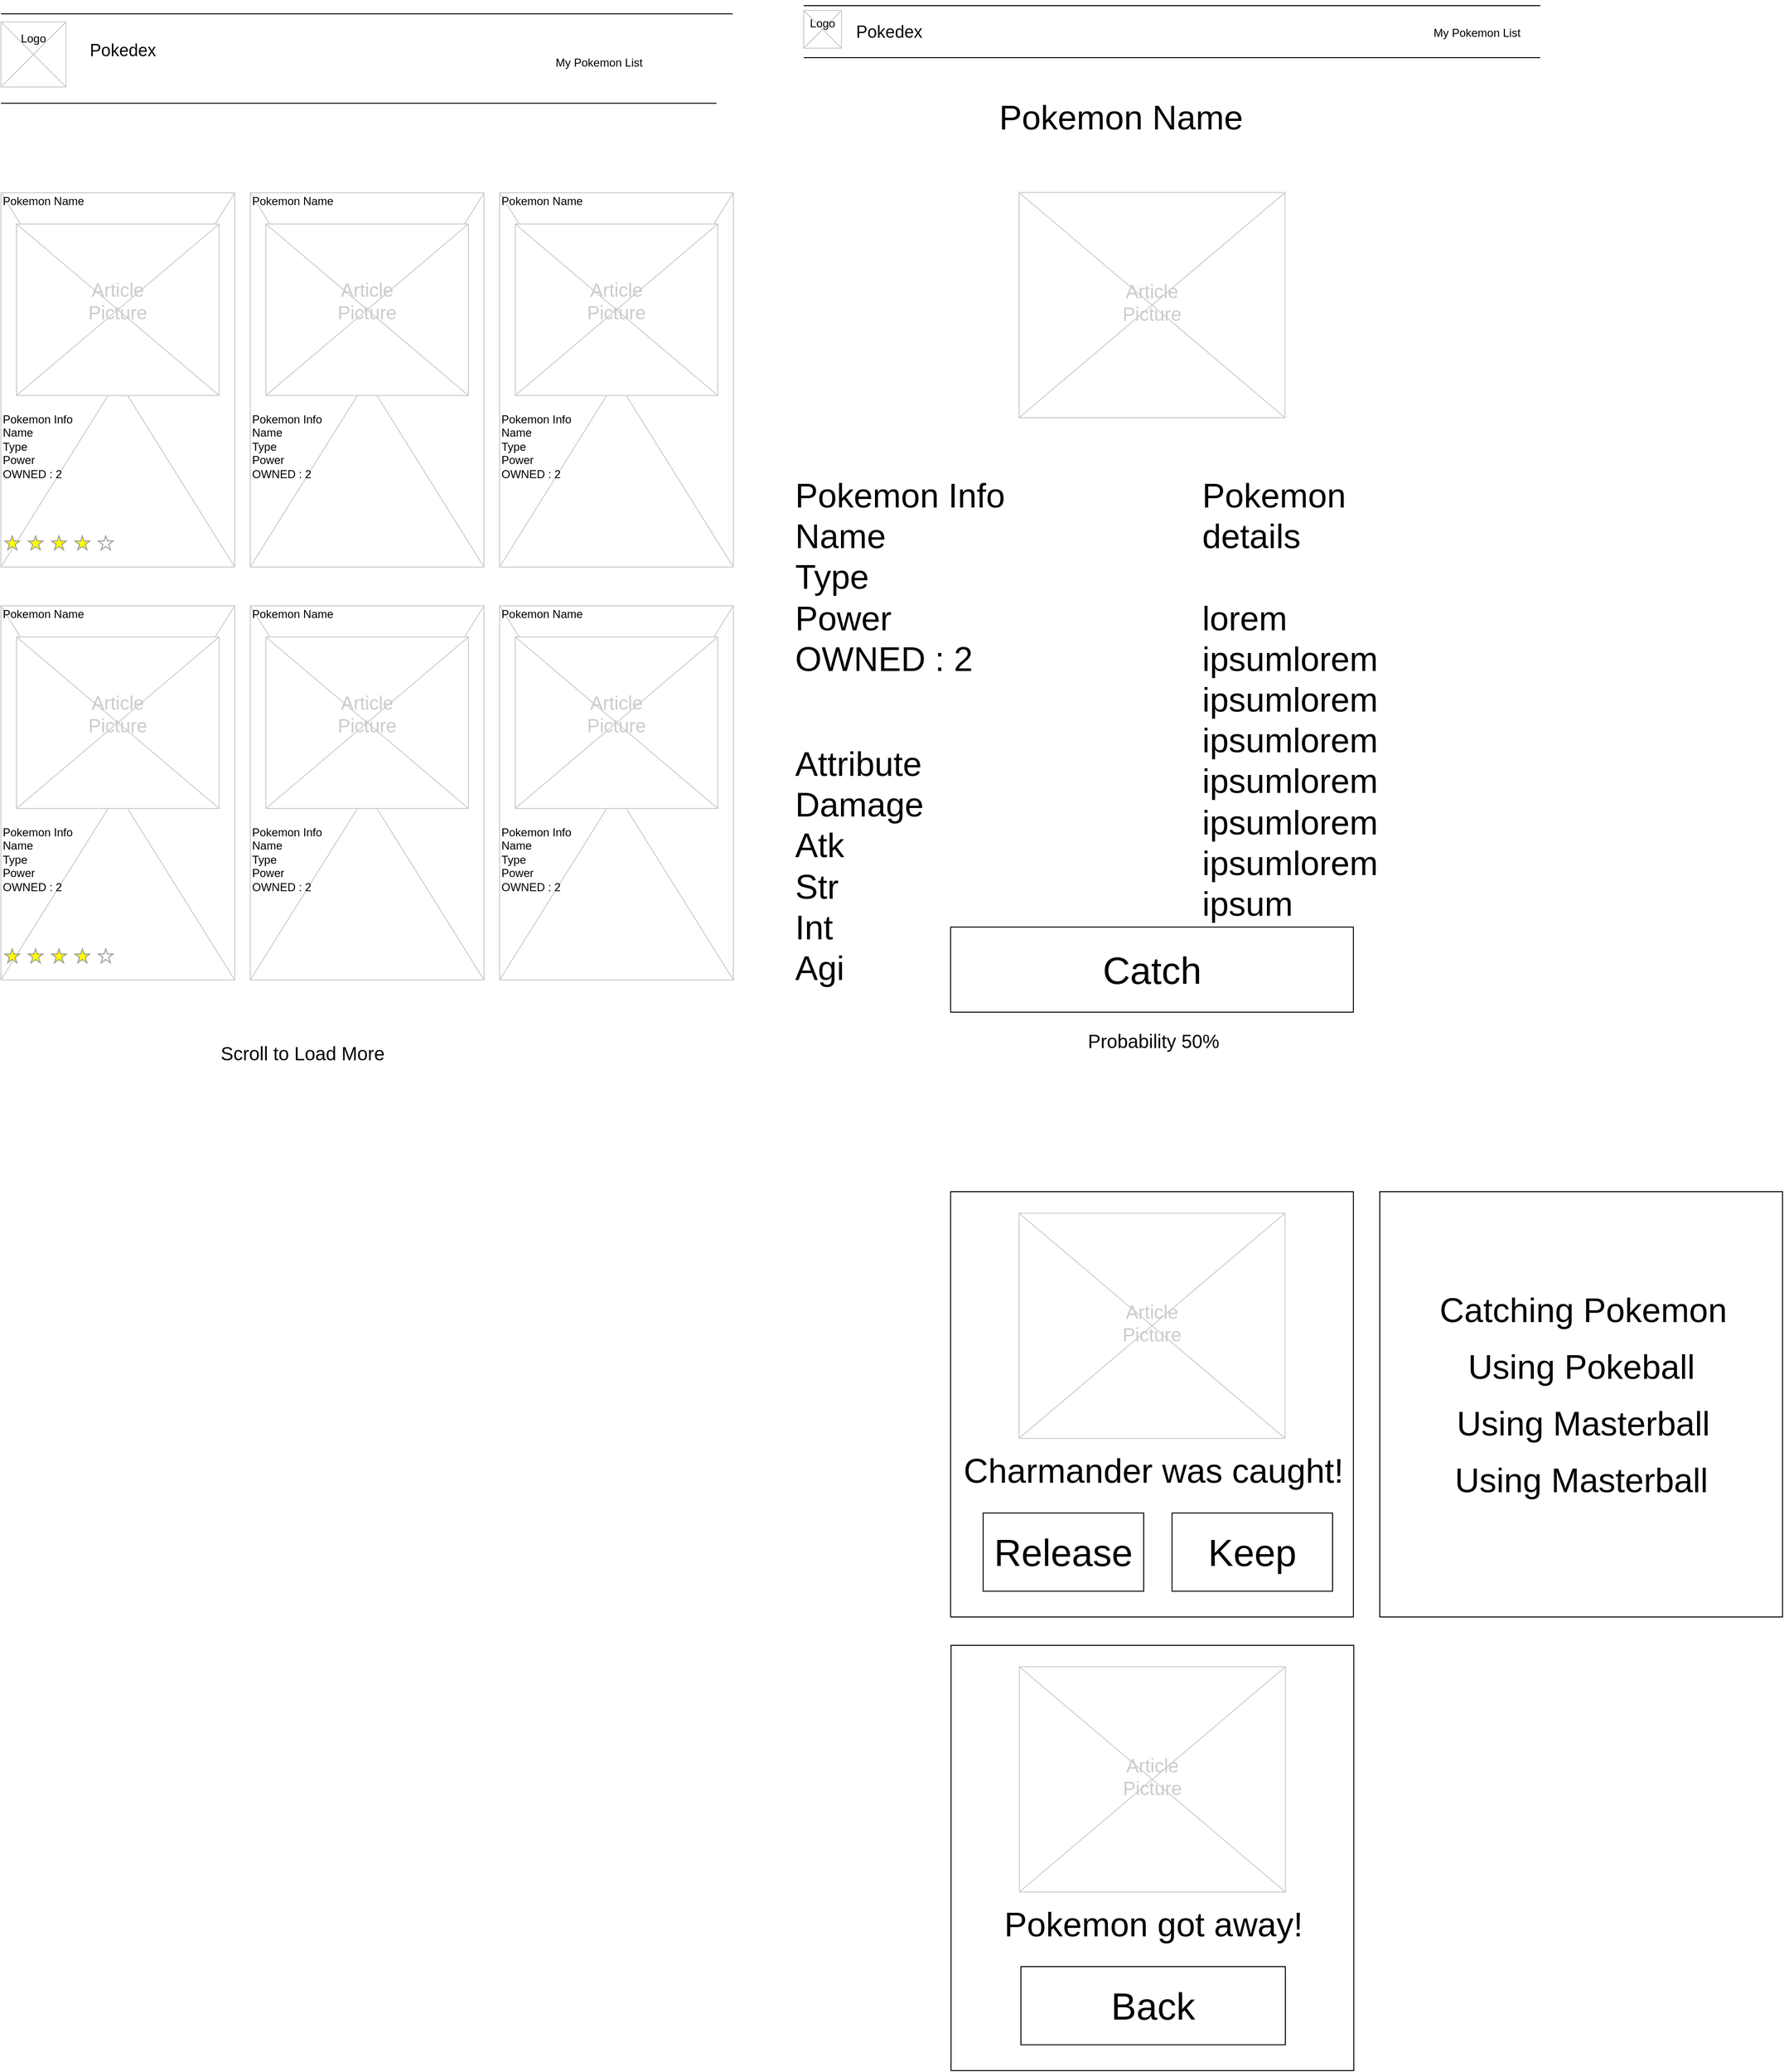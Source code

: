 <mxfile>
    <diagram name="Page-1" id="f1b7ffb7-ca1e-a977-7cf5-a751b3c06c05">
        <mxGraphModel dx="2565" dy="1682" grid="1" gridSize="10" guides="1" tooltips="1" connect="1" arrows="1" fold="1" page="1" pageScale="1" pageWidth="826" pageHeight="1169" background="none" math="0" shadow="0">
            <root>
                <mxCell id="0"/>
                <mxCell id="1" parent="0"/>
                <mxCell id="59" value="Pokedex" style="text;spacingTop=-5;fontSize=18;fontStyle=0" parent="1" vertex="1">
                    <mxGeometry x="923.54" y="20" width="230" height="20" as="geometry"/>
                </mxCell>
                <mxCell id="60" value="" style="line;strokeWidth=1" parent="1" vertex="1">
                    <mxGeometry x="870" y="55" width="780" height="10" as="geometry"/>
                </mxCell>
                <mxCell id="61" value="" style="line;strokeWidth=1" parent="1" vertex="1">
                    <mxGeometry x="870" width="780" height="10" as="geometry"/>
                </mxCell>
                <mxCell id="62" value="My Pokemon List" style="text;spacingTop=-5;" parent="1" vertex="1">
                    <mxGeometry x="1535" y="25.0" width="30" height="20" as="geometry"/>
                </mxCell>
                <mxCell id="63" value="" style="verticalLabelPosition=bottom;verticalAlign=top;strokeWidth=1;shape=mxgraph.mockup.graphics.iconGrid;strokeColor=#CCCCCC;gridSize=1,1;" parent="1" vertex="1">
                    <mxGeometry x="870" y="10" width="40" height="40" as="geometry"/>
                </mxCell>
                <mxCell id="64" value="Logo" style="text;spacingTop=-5;align=center" parent="1" vertex="1">
                    <mxGeometry x="870" y="15" width="40" height="40" as="geometry"/>
                </mxCell>
                <mxCell id="123" value="" style="group" parent="1" vertex="1" connectable="0">
                    <mxGeometry x="1098" y="190" width="281.66" height="260" as="geometry"/>
                </mxCell>
                <mxCell id="81" value="" style="verticalLabelPosition=bottom;verticalAlign=top;strokeWidth=1;shape=mxgraph.mockup.graphics.iconGrid;strokeColor=#CCCCCC;gridSize=1,1;" parent="123" vertex="1">
                    <mxGeometry x="1.285e-13" y="12.714" width="281.66" height="238.333" as="geometry"/>
                </mxCell>
                <mxCell id="82" value="Article&#10;Picture" style="text;spacingTop=-5;align=center;verticalAlign=middle;fontSize=20;fontColor=#CCCCCC" parent="123" vertex="1">
                    <mxGeometry width="281.66" height="260" as="geometry"/>
                </mxCell>
                <mxCell id="125" value="Pokemon Info&#10;Name&#10;Type&#10;Power&#10;OWNED : 2" style="text;spacingTop=-5;whiteSpace=wrap;align=left;fontSize=36;" parent="1" vertex="1">
                    <mxGeometry x="858.54" y="500" width="274.6" height="146.45" as="geometry"/>
                </mxCell>
                <mxCell id="126" value="Pokemon details&#10;&#10;lorem ipsumlorem ipsumlorem ipsumlorem ipsumlorem ipsumlorem ipsumlorem ipsum" style="text;spacingTop=-5;whiteSpace=wrap;align=left;fontSize=36;" parent="1" vertex="1">
                    <mxGeometry x="1290" y="500" width="240" height="146.45" as="geometry"/>
                </mxCell>
                <mxCell id="127" value="Attribute&#10;Damage&#10;Atk&#10;Str&#10;Int&#10;Agi" style="text;spacingTop=-5;whiteSpace=wrap;align=left;fontSize=36;" parent="1" vertex="1">
                    <mxGeometry x="858.54" y="784.45" width="360" height="146.45" as="geometry"/>
                </mxCell>
                <mxCell id="128" value="Pokemon Name" style="text;spacingTop=-5;whiteSpace=wrap;align=left;fontSize=36;" parent="1" vertex="1">
                    <mxGeometry x="1075.4" y="100" width="360" height="146.45" as="geometry"/>
                </mxCell>
                <mxCell id="129" value="" style="group" parent="1" vertex="1" connectable="0">
                    <mxGeometry x="20" y="5" width="795.53" height="1145" as="geometry"/>
                </mxCell>
                <mxCell id="2" value="Pokedex" style="text;spacingTop=-5;fontSize=18;fontStyle=0" parent="129" vertex="1">
                    <mxGeometry x="92.186" y="34.436" width="396.017" height="34.436" as="geometry"/>
                </mxCell>
                <mxCell id="3" value="" style="line;strokeWidth=1" parent="129" vertex="1">
                    <mxGeometry y="94.699" width="757.598" height="17.218" as="geometry"/>
                </mxCell>
                <mxCell id="4" value="" style="line;strokeWidth=1" parent="129" vertex="1">
                    <mxGeometry width="774.816" height="17.218" as="geometry"/>
                </mxCell>
                <mxCell id="11" value="My Pokemon List" style="text;spacingTop=-5;" parent="129" vertex="1">
                    <mxGeometry x="585.417" y="51.654" width="51.654" height="34.436" as="geometry"/>
                </mxCell>
                <mxCell id="20" value="" style="verticalLabelPosition=bottom;verticalAlign=top;strokeWidth=1;shape=mxgraph.mockup.graphics.iconGrid;strokeColor=#CCCCCC;gridSize=1,1;" parent="129" vertex="1">
                    <mxGeometry y="17.218" width="68.873" height="68.872" as="geometry"/>
                </mxCell>
                <mxCell id="21" value="Logo" style="text;spacingTop=-5;align=center" parent="129" vertex="1">
                    <mxGeometry y="25.827" width="68.873" height="68.872" as="geometry"/>
                </mxCell>
                <mxCell id="DVHssBdKQrAlOiTk1IPa-122" value="Scroll to Load More " style="text;html=1;align=center;verticalAlign=middle;resizable=0;points=[];autosize=1;strokeColor=none;fontSize=20;" parent="129" vertex="1">
                    <mxGeometry x="224.197" y="1093.346" width="190" height="30" as="geometry"/>
                </mxCell>
                <mxCell id="DVHssBdKQrAlOiTk1IPa-72" value="" style="group" parent="129" vertex="1" connectable="0">
                    <mxGeometry y="198.008" width="775.53" height="396.015" as="geometry"/>
                </mxCell>
                <mxCell id="13" value="" style="verticalLabelPosition=bottom;verticalAlign=top;strokeWidth=1;shape=mxgraph.mockup.graphics.iconGrid;strokeColor=#CCCCCC;gridSize=1,1;" parent="DVHssBdKQrAlOiTk1IPa-72" vertex="1">
                    <mxGeometry width="247.51" height="396.015" as="geometry"/>
                </mxCell>
                <mxCell id="8" value="Pokemon Name" style="text;spacingTop=-5;" parent="DVHssBdKQrAlOiTk1IPa-72" vertex="1">
                    <mxGeometry width="49.502" height="33.001" as="geometry"/>
                </mxCell>
                <mxCell id="9" value="Pokemon Info&#10;Name&#10;Type&#10;Power&#10;OWNED : 2" style="text;spacingTop=-5;whiteSpace=wrap;align=left" parent="DVHssBdKQrAlOiTk1IPa-72" vertex="1">
                    <mxGeometry y="231.009" width="247.51" height="132.005" as="geometry"/>
                </mxCell>
                <mxCell id="25" value="" style="verticalLabelPosition=bottom;verticalAlign=top;strokeWidth=1;shape=mxgraph.mockup.graphics.iconGrid;strokeColor=#CCCCCC;gridSize=1,1;" parent="DVHssBdKQrAlOiTk1IPa-72" vertex="1">
                    <mxGeometry x="16.501" y="33.001" width="214.508" height="181.507" as="geometry"/>
                </mxCell>
                <mxCell id="26" value="Article&#10;Picture" style="text;spacingTop=-5;align=center;verticalAlign=middle;fontSize=20;fontColor=#CCCCCC" parent="DVHssBdKQrAlOiTk1IPa-72" vertex="1">
                    <mxGeometry x="16.501" y="16.501" width="214.508" height="198.008" as="geometry"/>
                </mxCell>
                <mxCell id="37" value="" style="verticalLabelPosition=bottom;verticalAlign=top;strokeWidth=1;shape=mxgraph.mockup.misc.rating;strokeColor=#999999;fillColor=#ffff00;emptyFillColor=#ffffff;grade=4;ratingScale=5;ratingStyle=star;" parent="DVHssBdKQrAlOiTk1IPa-72" vertex="1">
                    <mxGeometry x="4.125" y="363.014" width="127.88" height="16.501" as="geometry"/>
                </mxCell>
                <mxCell id="DVHssBdKQrAlOiTk1IPa-61" value="" style="verticalLabelPosition=bottom;verticalAlign=top;strokeWidth=1;shape=mxgraph.mockup.graphics.iconGrid;strokeColor=#CCCCCC;gridSize=1,1;" parent="DVHssBdKQrAlOiTk1IPa-72" vertex="1">
                    <mxGeometry x="264.01" width="247.51" height="396.015" as="geometry"/>
                </mxCell>
                <mxCell id="DVHssBdKQrAlOiTk1IPa-62" value="Pokemon Name" style="text;spacingTop=-5;" parent="DVHssBdKQrAlOiTk1IPa-72" vertex="1">
                    <mxGeometry x="264.01" width="49.502" height="33.001" as="geometry"/>
                </mxCell>
                <mxCell id="DVHssBdKQrAlOiTk1IPa-63" value="Pokemon Info&#10;Name&#10;Type&#10;Power&#10;OWNED : 2" style="text;spacingTop=-5;whiteSpace=wrap;align=left" parent="DVHssBdKQrAlOiTk1IPa-72" vertex="1">
                    <mxGeometry x="264.01" y="231.009" width="247.51" height="132.005" as="geometry"/>
                </mxCell>
                <mxCell id="DVHssBdKQrAlOiTk1IPa-64" value="" style="verticalLabelPosition=bottom;verticalAlign=top;strokeWidth=1;shape=mxgraph.mockup.graphics.iconGrid;strokeColor=#CCCCCC;gridSize=1,1;" parent="DVHssBdKQrAlOiTk1IPa-72" vertex="1">
                    <mxGeometry x="280.511" y="33.001" width="214.508" height="181.507" as="geometry"/>
                </mxCell>
                <mxCell id="DVHssBdKQrAlOiTk1IPa-65" value="Article&#10;Picture" style="text;spacingTop=-5;align=center;verticalAlign=middle;fontSize=20;fontColor=#CCCCCC" parent="DVHssBdKQrAlOiTk1IPa-72" vertex="1">
                    <mxGeometry x="280.511" y="16.501" width="214.508" height="198.008" as="geometry"/>
                </mxCell>
                <mxCell id="DVHssBdKQrAlOiTk1IPa-66" value="" style="verticalLabelPosition=bottom;verticalAlign=top;strokeWidth=1;shape=mxgraph.mockup.graphics.iconGrid;strokeColor=#CCCCCC;gridSize=1,1;" parent="DVHssBdKQrAlOiTk1IPa-72" vertex="1">
                    <mxGeometry x="528.02" width="247.51" height="396.015" as="geometry"/>
                </mxCell>
                <mxCell id="DVHssBdKQrAlOiTk1IPa-67" value="Pokemon Name" style="text;spacingTop=-5;" parent="DVHssBdKQrAlOiTk1IPa-72" vertex="1">
                    <mxGeometry x="528.02" width="49.502" height="33.001" as="geometry"/>
                </mxCell>
                <mxCell id="DVHssBdKQrAlOiTk1IPa-68" value="Pokemon Info&#10;Name&#10;Type&#10;Power&#10;OWNED : 2" style="text;spacingTop=-5;whiteSpace=wrap;align=left" parent="DVHssBdKQrAlOiTk1IPa-72" vertex="1">
                    <mxGeometry x="528.02" y="231.009" width="247.51" height="132.005" as="geometry"/>
                </mxCell>
                <mxCell id="DVHssBdKQrAlOiTk1IPa-69" value="" style="verticalLabelPosition=bottom;verticalAlign=top;strokeWidth=1;shape=mxgraph.mockup.graphics.iconGrid;strokeColor=#CCCCCC;gridSize=1,1;" parent="DVHssBdKQrAlOiTk1IPa-72" vertex="1">
                    <mxGeometry x="544.521" y="33.001" width="214.508" height="181.507" as="geometry"/>
                </mxCell>
                <mxCell id="DVHssBdKQrAlOiTk1IPa-70" value="Article&#10;Picture" style="text;spacingTop=-5;align=center;verticalAlign=middle;fontSize=20;fontColor=#CCCCCC" parent="DVHssBdKQrAlOiTk1IPa-72" vertex="1">
                    <mxGeometry x="544.521" y="16.501" width="214.508" height="198.008" as="geometry"/>
                </mxCell>
                <mxCell id="130" value="" style="group" parent="129" vertex="1" connectable="0">
                    <mxGeometry y="634.998" width="775.53" height="396.015" as="geometry"/>
                </mxCell>
                <mxCell id="131" value="" style="verticalLabelPosition=bottom;verticalAlign=top;strokeWidth=1;shape=mxgraph.mockup.graphics.iconGrid;strokeColor=#CCCCCC;gridSize=1,1;" parent="130" vertex="1">
                    <mxGeometry width="247.51" height="396.015" as="geometry"/>
                </mxCell>
                <mxCell id="132" value="Pokemon Name" style="text;spacingTop=-5;" parent="130" vertex="1">
                    <mxGeometry width="49.502" height="33.001" as="geometry"/>
                </mxCell>
                <mxCell id="133" value="Pokemon Info&#10;Name&#10;Type&#10;Power&#10;OWNED : 2" style="text;spacingTop=-5;whiteSpace=wrap;align=left" parent="130" vertex="1">
                    <mxGeometry y="231.009" width="247.51" height="132.005" as="geometry"/>
                </mxCell>
                <mxCell id="134" value="" style="verticalLabelPosition=bottom;verticalAlign=top;strokeWidth=1;shape=mxgraph.mockup.graphics.iconGrid;strokeColor=#CCCCCC;gridSize=1,1;" parent="130" vertex="1">
                    <mxGeometry x="16.501" y="33.001" width="214.508" height="181.507" as="geometry"/>
                </mxCell>
                <mxCell id="135" value="Article&#10;Picture" style="text;spacingTop=-5;align=center;verticalAlign=middle;fontSize=20;fontColor=#CCCCCC" parent="130" vertex="1">
                    <mxGeometry x="16.501" y="16.501" width="214.508" height="198.008" as="geometry"/>
                </mxCell>
                <mxCell id="136" value="" style="verticalLabelPosition=bottom;verticalAlign=top;strokeWidth=1;shape=mxgraph.mockup.misc.rating;strokeColor=#999999;fillColor=#ffff00;emptyFillColor=#ffffff;grade=4;ratingScale=5;ratingStyle=star;" parent="130" vertex="1">
                    <mxGeometry x="4.125" y="363.014" width="127.88" height="16.501" as="geometry"/>
                </mxCell>
                <mxCell id="137" value="" style="verticalLabelPosition=bottom;verticalAlign=top;strokeWidth=1;shape=mxgraph.mockup.graphics.iconGrid;strokeColor=#CCCCCC;gridSize=1,1;" parent="130" vertex="1">
                    <mxGeometry x="264.01" width="247.51" height="396.015" as="geometry"/>
                </mxCell>
                <mxCell id="138" value="Pokemon Name" style="text;spacingTop=-5;" parent="130" vertex="1">
                    <mxGeometry x="264.01" width="49.502" height="33.001" as="geometry"/>
                </mxCell>
                <mxCell id="139" value="Pokemon Info&#10;Name&#10;Type&#10;Power&#10;OWNED : 2" style="text;spacingTop=-5;whiteSpace=wrap;align=left" parent="130" vertex="1">
                    <mxGeometry x="264.01" y="231.009" width="247.51" height="132.005" as="geometry"/>
                </mxCell>
                <mxCell id="140" value="" style="verticalLabelPosition=bottom;verticalAlign=top;strokeWidth=1;shape=mxgraph.mockup.graphics.iconGrid;strokeColor=#CCCCCC;gridSize=1,1;" parent="130" vertex="1">
                    <mxGeometry x="280.511" y="33.001" width="214.508" height="181.507" as="geometry"/>
                </mxCell>
                <mxCell id="141" value="Article&#10;Picture" style="text;spacingTop=-5;align=center;verticalAlign=middle;fontSize=20;fontColor=#CCCCCC" parent="130" vertex="1">
                    <mxGeometry x="280.511" y="16.501" width="214.508" height="198.008" as="geometry"/>
                </mxCell>
                <mxCell id="142" value="" style="verticalLabelPosition=bottom;verticalAlign=top;strokeWidth=1;shape=mxgraph.mockup.graphics.iconGrid;strokeColor=#CCCCCC;gridSize=1,1;" parent="130" vertex="1">
                    <mxGeometry x="528.02" width="247.51" height="396.015" as="geometry"/>
                </mxCell>
                <mxCell id="143" value="Pokemon Name" style="text;spacingTop=-5;" parent="130" vertex="1">
                    <mxGeometry x="528.02" width="49.502" height="33.001" as="geometry"/>
                </mxCell>
                <mxCell id="144" value="Pokemon Info&#10;Name&#10;Type&#10;Power&#10;OWNED : 2" style="text;spacingTop=-5;whiteSpace=wrap;align=left" parent="130" vertex="1">
                    <mxGeometry x="528.02" y="231.009" width="247.51" height="132.005" as="geometry"/>
                </mxCell>
                <mxCell id="145" value="" style="verticalLabelPosition=bottom;verticalAlign=top;strokeWidth=1;shape=mxgraph.mockup.graphics.iconGrid;strokeColor=#CCCCCC;gridSize=1,1;" parent="130" vertex="1">
                    <mxGeometry x="544.521" y="33.001" width="214.508" height="181.507" as="geometry"/>
                </mxCell>
                <mxCell id="146" value="Article&#10;Picture" style="text;spacingTop=-5;align=center;verticalAlign=middle;fontSize=20;fontColor=#CCCCCC" parent="130" vertex="1">
                    <mxGeometry x="544.521" y="16.501" width="214.508" height="198.008" as="geometry"/>
                </mxCell>
                <mxCell id="147" value="&lt;font style=&quot;font-size: 40px&quot;&gt;Catch&lt;/font&gt;" style="rounded=0;whiteSpace=wrap;html=1;fontSize=20;" parent="1" vertex="1">
                    <mxGeometry x="1025.6" y="980" width="426.46" height="90" as="geometry"/>
                </mxCell>
                <mxCell id="149" value="&lt;font style=&quot;font-size: 20px&quot;&gt;Probability 50%&lt;/font&gt;" style="text;html=1;align=center;verticalAlign=middle;resizable=0;points=[];autosize=1;strokeColor=none;fontSize=36;" parent="1" vertex="1">
                    <mxGeometry x="1165" y="1070" width="150" height="50" as="geometry"/>
                </mxCell>
                <mxCell id="150" value="&lt;span style=&quot;font-size: 40px&quot;&gt;&lt;br&gt;&lt;/span&gt;" style="rounded=0;whiteSpace=wrap;html=1;fontSize=20;" parent="1" vertex="1">
                    <mxGeometry x="1025.6" y="1260" width="426.46" height="450" as="geometry"/>
                </mxCell>
                <mxCell id="151" value="&lt;span style=&quot;font-size: 40px&quot;&gt;Keep&lt;/span&gt;" style="rounded=0;whiteSpace=wrap;html=1;fontSize=20;" parent="1" vertex="1">
                    <mxGeometry x="1260" y="1600" width="170" height="82.74" as="geometry"/>
                </mxCell>
                <mxCell id="152" value="&lt;span style=&quot;font-size: 40px&quot;&gt;Release&lt;/span&gt;" style="rounded=0;whiteSpace=wrap;html=1;fontSize=20;" parent="1" vertex="1">
                    <mxGeometry x="1060" y="1600" width="170" height="82.74" as="geometry"/>
                </mxCell>
                <mxCell id="153" value="Charmander was caught!" style="text;html=1;align=center;verticalAlign=middle;resizable=0;points=[];autosize=1;strokeColor=none;fontSize=36;" parent="1" vertex="1">
                    <mxGeometry x="1030" y="1530" width="420" height="50" as="geometry"/>
                </mxCell>
                <mxCell id="154" value="" style="group" parent="1" vertex="1" connectable="0">
                    <mxGeometry x="1098" y="1270" width="281.66" height="260" as="geometry"/>
                </mxCell>
                <mxCell id="155" value="" style="verticalLabelPosition=bottom;verticalAlign=top;strokeWidth=1;shape=mxgraph.mockup.graphics.iconGrid;strokeColor=#CCCCCC;gridSize=1,1;" parent="154" vertex="1">
                    <mxGeometry x="1.285e-13" y="12.714" width="281.66" height="238.333" as="geometry"/>
                </mxCell>
                <mxCell id="156" value="Article&#10;Picture" style="text;spacingTop=-5;align=center;verticalAlign=middle;fontSize=20;fontColor=#CCCCCC" parent="154" vertex="1">
                    <mxGeometry width="281.66" height="260" as="geometry"/>
                </mxCell>
                <mxCell id="157" value="&lt;span style=&quot;font-size: 40px&quot;&gt;&lt;br&gt;&lt;/span&gt;" style="rounded=0;whiteSpace=wrap;html=1;fontSize=20;" parent="1" vertex="1">
                    <mxGeometry x="1026" y="1740" width="426.46" height="450" as="geometry"/>
                </mxCell>
                <mxCell id="159" value="&lt;span style=&quot;font-size: 40px&quot;&gt;Back&lt;/span&gt;" style="rounded=0;whiteSpace=wrap;html=1;fontSize=20;" parent="1" vertex="1">
                    <mxGeometry x="1100" y="2080" width="280" height="82.74" as="geometry"/>
                </mxCell>
                <mxCell id="160" value="Pokemon got away!" style="text;html=1;align=center;verticalAlign=middle;resizable=0;points=[];autosize=1;strokeColor=none;fontSize=36;" parent="1" vertex="1">
                    <mxGeometry x="1075.4" y="2010" width="330" height="50" as="geometry"/>
                </mxCell>
                <mxCell id="161" value="" style="group" parent="1" vertex="1" connectable="0">
                    <mxGeometry x="1098.4" y="1750" width="281.66" height="260" as="geometry"/>
                </mxCell>
                <mxCell id="162" value="" style="verticalLabelPosition=bottom;verticalAlign=top;strokeWidth=1;shape=mxgraph.mockup.graphics.iconGrid;strokeColor=#CCCCCC;gridSize=1,1;" parent="161" vertex="1">
                    <mxGeometry x="1.285e-13" y="12.714" width="281.66" height="238.333" as="geometry"/>
                </mxCell>
                <mxCell id="163" value="Article&#10;Picture" style="text;spacingTop=-5;align=center;verticalAlign=middle;fontSize=20;fontColor=#CCCCCC" parent="161" vertex="1">
                    <mxGeometry width="281.66" height="260" as="geometry"/>
                </mxCell>
                <mxCell id="165" value="&lt;span style=&quot;font-size: 40px&quot;&gt;&lt;br&gt;&lt;/span&gt;" style="rounded=0;whiteSpace=wrap;html=1;fontSize=20;" parent="1" vertex="1">
                    <mxGeometry x="1480" y="1260" width="426.46" height="450" as="geometry"/>
                </mxCell>
                <mxCell id="168" value="Catching Pokemon" style="text;html=1;align=center;verticalAlign=middle;resizable=0;points=[];autosize=1;strokeColor=none;fontSize=36;" parent="1" vertex="1">
                    <mxGeometry x="1535" y="1360" width="320" height="50" as="geometry"/>
                </mxCell>
                <mxCell id="173" value="Using Pokeball" style="text;html=1;align=center;verticalAlign=middle;resizable=0;points=[];autosize=1;strokeColor=none;fontSize=36;" parent="1" vertex="1">
                    <mxGeometry x="1563.23" y="1420" width="260" height="50" as="geometry"/>
                </mxCell>
                <mxCell id="174" value="Using Masterball" style="text;html=1;align=center;verticalAlign=middle;resizable=0;points=[];autosize=1;strokeColor=none;fontSize=36;" parent="1" vertex="1">
                    <mxGeometry x="1555" y="1480" width="280" height="50" as="geometry"/>
                </mxCell>
                <mxCell id="175" value="Using Masterball" style="text;html=1;align=center;verticalAlign=middle;resizable=0;points=[];autosize=1;strokeColor=none;fontSize=36;" parent="1" vertex="1">
                    <mxGeometry x="1553.23" y="1540" width="280" height="50" as="geometry"/>
                </mxCell>
            </root>
        </mxGraphModel>
    </diagram>
</mxfile>